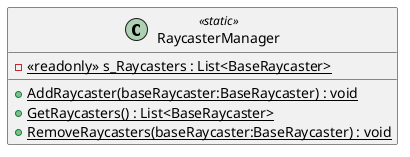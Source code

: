 @startuml
class RaycasterManager <<static>> {
    - {static} <<readonly>> s_Raycasters : List<BaseRaycaster>
    + {static} AddRaycaster(baseRaycaster:BaseRaycaster) : void
    + {static} GetRaycasters() : List<BaseRaycaster>
    + {static} RemoveRaycasters(baseRaycaster:BaseRaycaster) : void
}
@enduml
